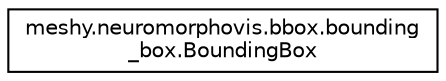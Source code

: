 digraph "Graphical Class Hierarchy"
{
  edge [fontname="Helvetica",fontsize="10",labelfontname="Helvetica",labelfontsize="10"];
  node [fontname="Helvetica",fontsize="10",shape=record];
  rankdir="LR";
  Node1 [label="meshy.neuromorphovis.bbox.bounding\l_box.BoundingBox",height=0.2,width=0.4,color="black", fillcolor="white", style="filled",URL="$classmeshy_1_1neuromorphovis_1_1bbox_1_1bounding__box_1_1BoundingBox.html"];
}
